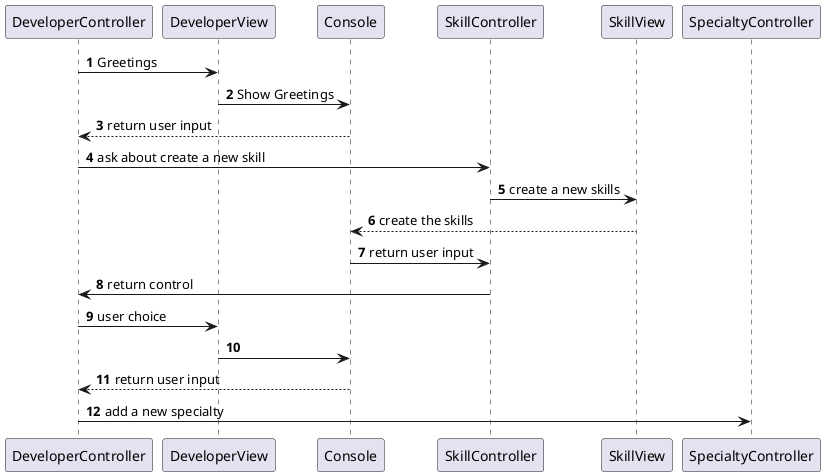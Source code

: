 @startuml
'https://plantuml.com/sequence-diagram

autonumber

DeveloperController -> DeveloperView: Greetings
DeveloperView -> Console: Show Greetings

Console --> DeveloperController: return user input
DeveloperController -> SkillController: ask about create a new skill

SkillController -> SkillView: create a new skills
Console <-- SkillView: create the skills
Console -> SkillController: return user input

SkillController -> DeveloperController: return control
DeveloperController -> DeveloperView: user choice
DeveloperView -> Console
DeveloperController <-- Console: return user input
DeveloperController -> SpecialtyController: add a new specialty

@enduml